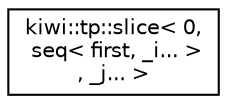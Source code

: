 digraph "Graphical Class Hierarchy"
{
 // LATEX_PDF_SIZE
  edge [fontname="Helvetica",fontsize="10",labelfontname="Helvetica",labelfontsize="10"];
  node [fontname="Helvetica",fontsize="10",shape=record];
  rankdir="LR";
  Node0 [label="kiwi::tp::slice\< 0,\l seq\< first, _i... \>\l, _j... \>",height=0.2,width=0.4,color="black", fillcolor="white", style="filled",URL="$structkiwi_1_1tp_1_1slice_3_010_00_01seq_3_01first_00_01__i_8_8_8_01_4_00_01__j_8_8_8_01_4.html",tooltip=" "];
}

